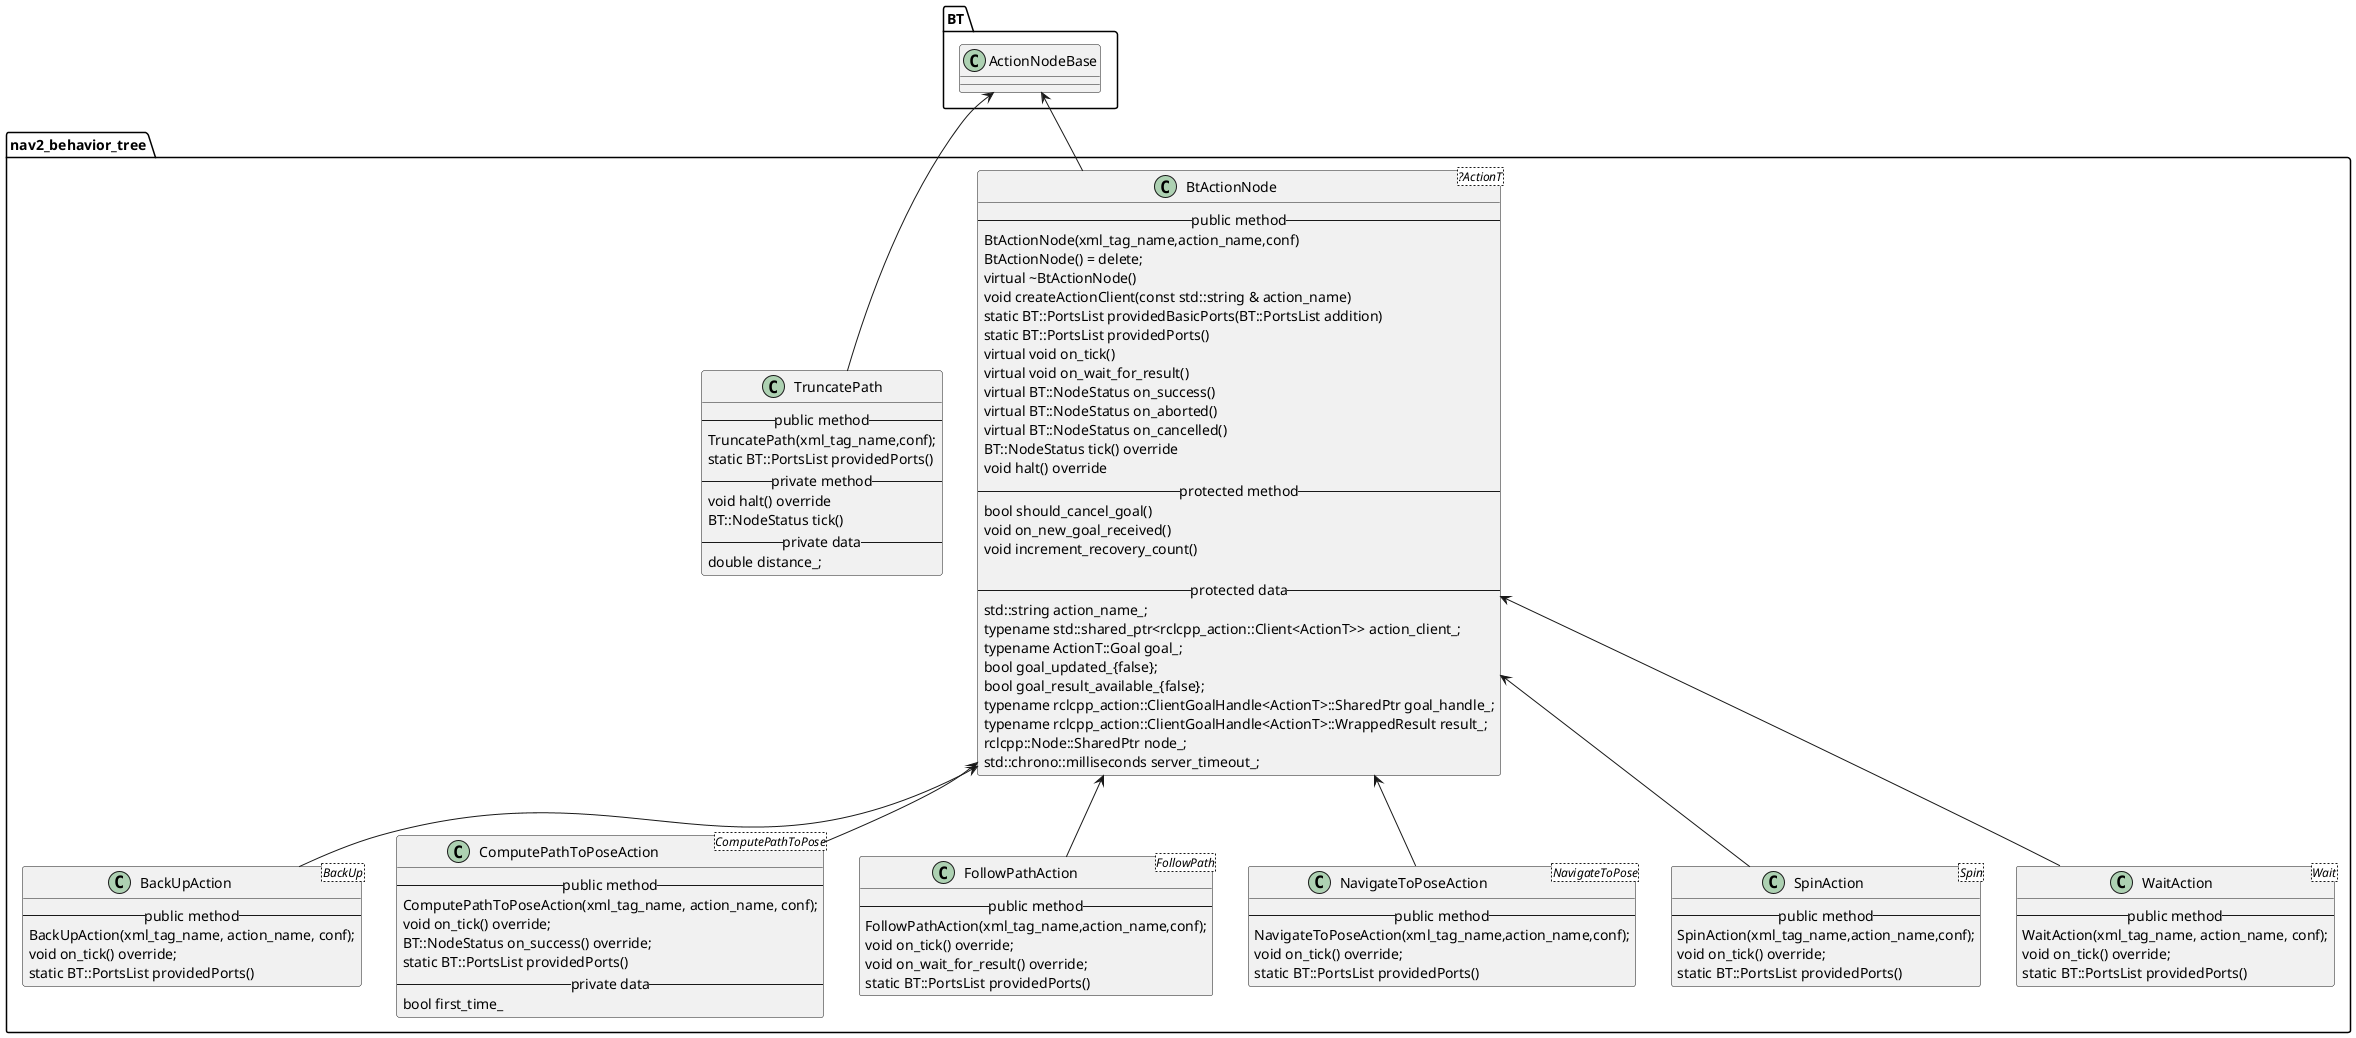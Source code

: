 @startuml
'https://plantuml.com/class-diagram

namespace nav2_behavior_tree{
class BtActionNode<?ActionT>{
-- public method --
BtActionNode(xml_tag_name,action_name,conf)
BtActionNode() = delete;
virtual ~BtActionNode()
void createActionClient(const std::string & action_name)
static BT::PortsList providedBasicPorts(BT::PortsList addition)
static BT::PortsList providedPorts()
virtual void on_tick()
virtual void on_wait_for_result()
virtual BT::NodeStatus on_success()
virtual BT::NodeStatus on_aborted()
virtual BT::NodeStatus on_cancelled()
BT::NodeStatus tick() override
void halt() override
-- protected method --
bool should_cancel_goal()
void on_new_goal_received()
void increment_recovery_count()

-- protected data --
std::string action_name_;
typename std::shared_ptr<rclcpp_action::Client<ActionT>> action_client_;
typename ActionT::Goal goal_;
bool goal_updated_{false};
bool goal_result_available_{false};
typename rclcpp_action::ClientGoalHandle<ActionT>::SharedPtr goal_handle_;
typename rclcpp_action::ClientGoalHandle<ActionT>::WrappedResult result_;
rclcpp::Node::SharedPtr node_;
std::chrono::milliseconds server_timeout_;
}

class BackUpAction<BackUp>{
-- public method --
BackUpAction(xml_tag_name, action_name, conf);
void on_tick() override;
static BT::PortsList providedPorts()
}

class ComputePathToPoseAction<ComputePathToPose>{
-- public method --
ComputePathToPoseAction(xml_tag_name, action_name, conf);
void on_tick() override;
BT::NodeStatus on_success() override;
static BT::PortsList providedPorts()
-- private data --
bool first_time_
}

class FollowPathAction<FollowPath>{
-- public method --
FollowPathAction(xml_tag_name,action_name,conf);
void on_tick() override;
void on_wait_for_result() override;
static BT::PortsList providedPorts()
}

class NavigateToPoseAction<NavigateToPose>{
-- public method --
NavigateToPoseAction(xml_tag_name,action_name,conf);
void on_tick() override;
static BT::PortsList providedPorts()
}

class SpinAction<Spin>{
-- public method --
SpinAction(xml_tag_name,action_name,conf);
void on_tick() override;
static BT::PortsList providedPorts()
}

class TruncatePath{
-- public method --
TruncatePath(xml_tag_name,conf);
static BT::PortsList providedPorts()
-- private method --
void halt() override
BT::NodeStatus tick()
-- private data --
double distance_;
}
class WaitAction<Wait>
{
-- public method --
WaitAction(xml_tag_name, action_name, conf);
void on_tick() override;
static BT::PortsList providedPorts()
}

BtActionNode <-- WaitAction
BtActionNode <-- SpinAction
BtActionNode <-- NavigateToPoseAction
BtActionNode <-- FollowPathAction
BtActionNode <-- ComputePathToPoseAction
BtActionNode <-- BackUpAction

}
BT.ActionNodeBase <-- nav2_behavior_tree.BtActionNode
BT.ActionNodeBase <-- nav2_behavior_tree.TruncatePath

@enduml